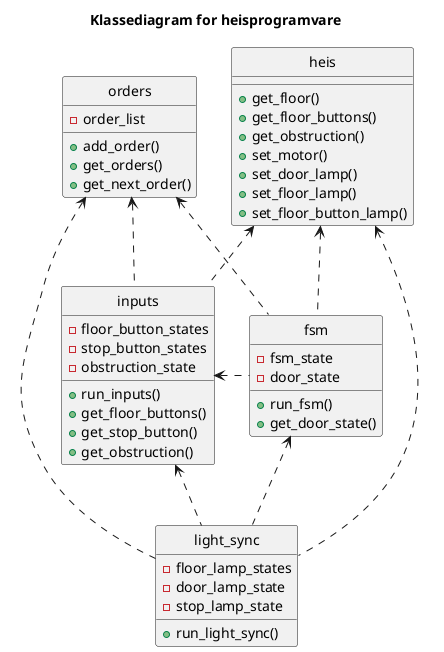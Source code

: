 @startuml class_diagram
title "Klassediagram for heisprogramvare"

hide circle

class heis {
    +get_floor()
    +get_floor_buttons()
    +get_obstruction()
    +set_motor()
    +set_door_lamp()
    +set_floor_lamp()
    +set_floor_button_lamp()
}

class inputs {
    -floor_button_states
    -stop_button_states
    -obstruction_state

    +run_inputs()
    +get_floor_buttons()
    +get_stop_button()
    +get_obstruction()
}

class orders {
    -order_list
    +add_order()
    +get_orders()
    +get_next_order()
}

class fsm {
    -fsm_state
    -door_state
    +run_fsm()
    +get_door_state()
}

class light_sync {
    -floor_lamp_states
    -door_lamp_state
    -stop_lamp_state
    +run_light_sync()
}

light_sync .up.> inputs
light_sync .up.> orders
light_sync .up.> fsm
light_sync .up.> heis

fsm .up.> heis
fsm .left.> inputs
fsm .up.> orders

inputs .up.> heis
inputs .up.> orders

@enduml